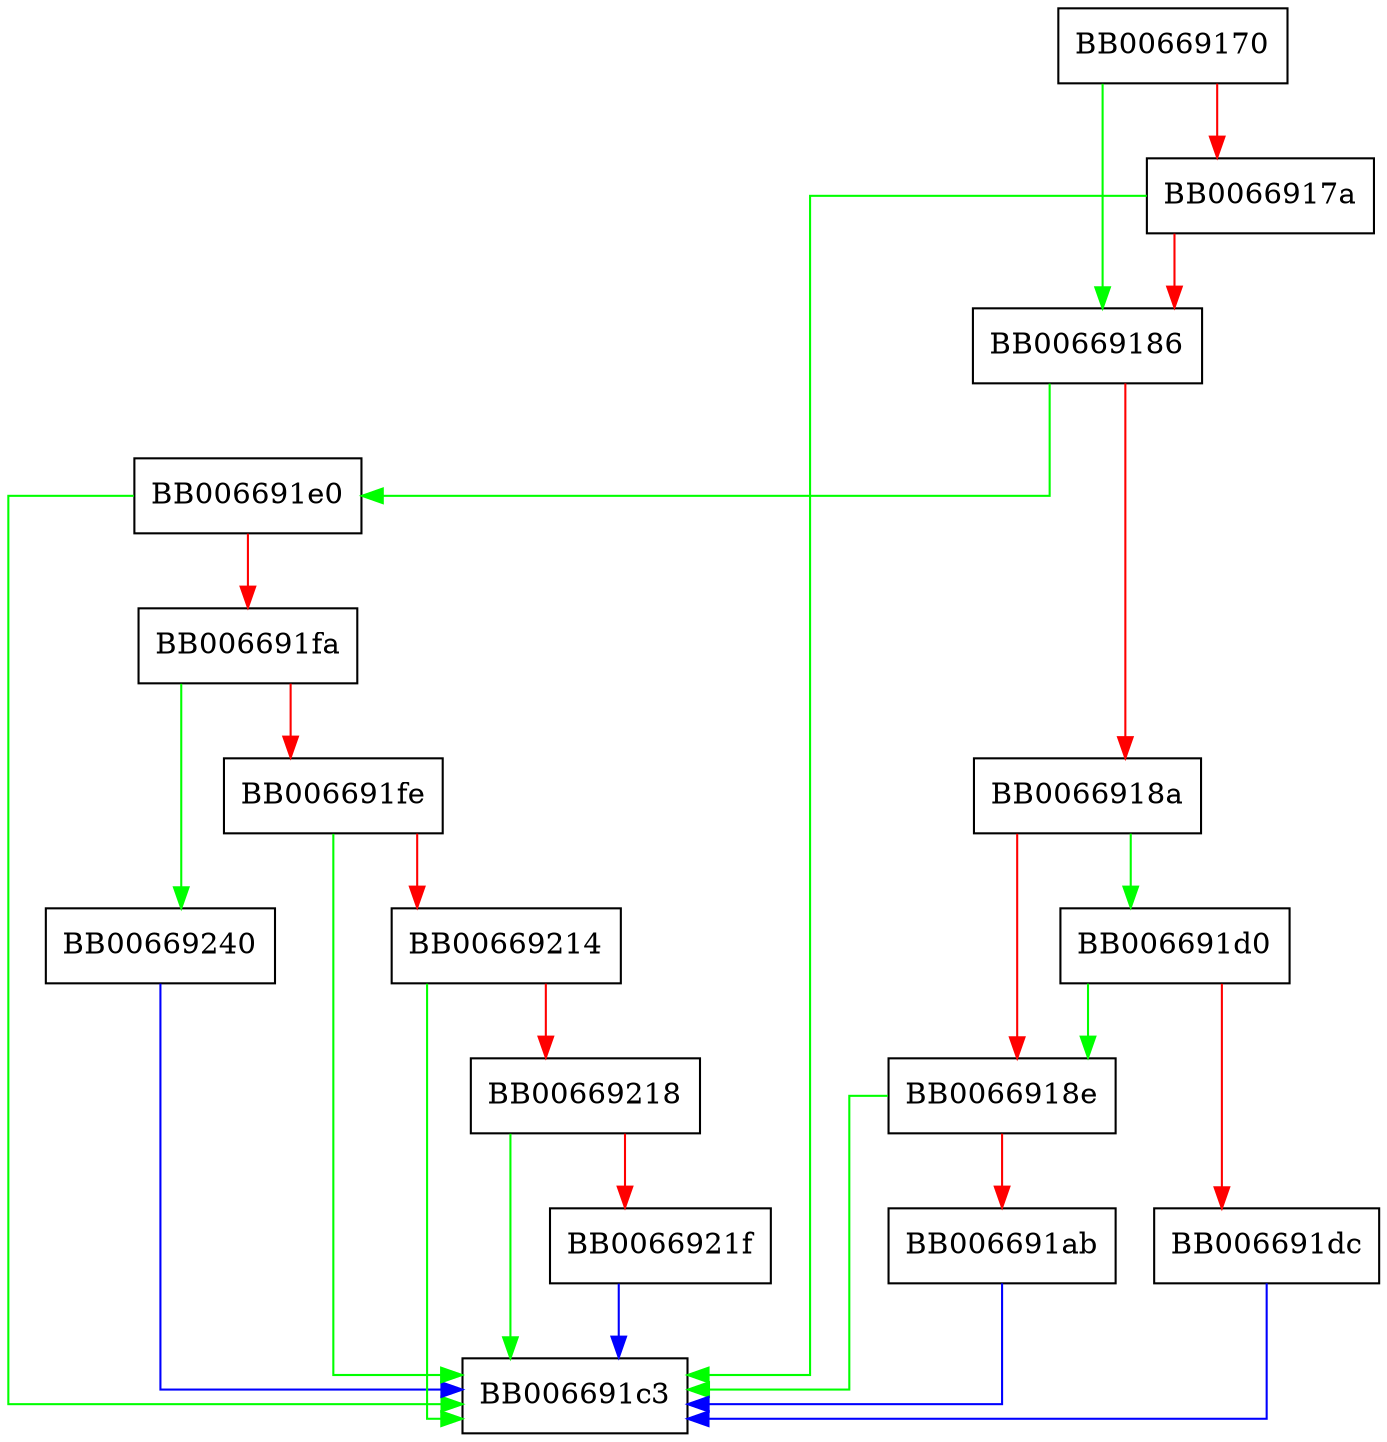 digraph check_purpose_ns_ssl_server {
  node [shape="box"];
  graph [splines=ortho];
  BB00669170 -> BB00669186 [color="green"];
  BB00669170 -> BB0066917a [color="red"];
  BB0066917a -> BB006691c3 [color="green"];
  BB0066917a -> BB00669186 [color="red"];
  BB00669186 -> BB006691e0 [color="green"];
  BB00669186 -> BB0066918a [color="red"];
  BB0066918a -> BB006691d0 [color="green"];
  BB0066918a -> BB0066918e [color="red"];
  BB0066918e -> BB006691c3 [color="green"];
  BB0066918e -> BB006691ab [color="red"];
  BB006691ab -> BB006691c3 [color="blue"];
  BB006691d0 -> BB0066918e [color="green"];
  BB006691d0 -> BB006691dc [color="red"];
  BB006691dc -> BB006691c3 [color="blue"];
  BB006691e0 -> BB006691c3 [color="green"];
  BB006691e0 -> BB006691fa [color="red"];
  BB006691fa -> BB00669240 [color="green"];
  BB006691fa -> BB006691fe [color="red"];
  BB006691fe -> BB006691c3 [color="green"];
  BB006691fe -> BB00669214 [color="red"];
  BB00669214 -> BB006691c3 [color="green"];
  BB00669214 -> BB00669218 [color="red"];
  BB00669218 -> BB006691c3 [color="green"];
  BB00669218 -> BB0066921f [color="red"];
  BB0066921f -> BB006691c3 [color="blue"];
  BB00669240 -> BB006691c3 [color="blue"];
}